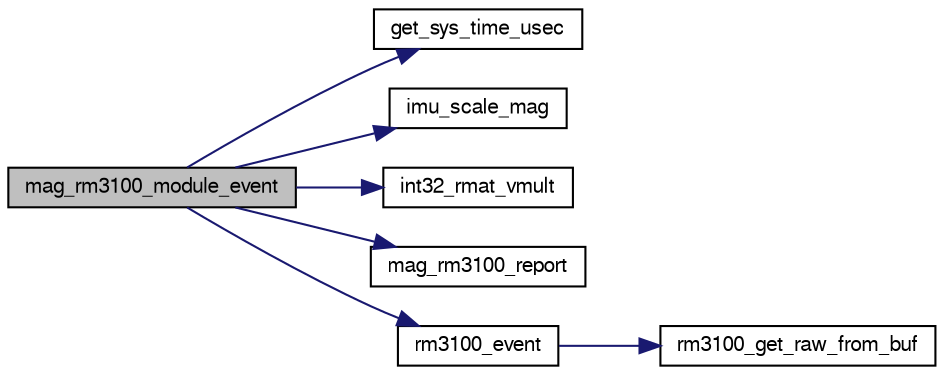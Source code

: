 digraph "mag_rm3100_module_event"
{
  edge [fontname="FreeSans",fontsize="10",labelfontname="FreeSans",labelfontsize="10"];
  node [fontname="FreeSans",fontsize="10",shape=record];
  rankdir="LR";
  Node1 [label="mag_rm3100_module_event",height=0.2,width=0.4,color="black", fillcolor="grey75", style="filled", fontcolor="black"];
  Node1 -> Node2 [color="midnightblue",fontsize="10",style="solid",fontname="FreeSans"];
  Node2 [label="get_sys_time_usec",height=0.2,width=0.4,color="black", fillcolor="white", style="filled",URL="$chibios_2mcu__periph_2sys__time__arch_8c.html#a7ddfef1f78a56c6b4c4c536b5d670bfb",tooltip="Get the time in microseconds since startup. "];
  Node1 -> Node3 [color="midnightblue",fontsize="10",style="solid",fontname="FreeSans"];
  Node3 [label="imu_scale_mag",height=0.2,width=0.4,color="black", fillcolor="white", style="filled",URL="$ahrs__gx3_8c.html#a6ca6c7f78fab9df37eb980d2b4d1b3a9"];
  Node1 -> Node4 [color="midnightblue",fontsize="10",style="solid",fontname="FreeSans"];
  Node4 [label="int32_rmat_vmult",height=0.2,width=0.4,color="black", fillcolor="white", style="filled",URL="$group__math__algebra__int.html#ga6298f55d272675b9b71dcb3fcbcf4a8a",tooltip="rotate 3D vector by rotation matrix. "];
  Node1 -> Node5 [color="midnightblue",fontsize="10",style="solid",fontname="FreeSans"];
  Node5 [label="mag_rm3100_report",height=0.2,width=0.4,color="black", fillcolor="white", style="filled",URL="$mag__rm3100_8c.html#a2fb469fbbc76158ddcf9ce39ae2cd397"];
  Node1 -> Node6 [color="midnightblue",fontsize="10",style="solid",fontname="FreeSans"];
  Node6 [label="rm3100_event",height=0.2,width=0.4,color="black", fillcolor="white", style="filled",URL="$rm3100_8c.html#af86b127e62b219ead6946fc32b80a5c1"];
  Node6 -> Node7 [color="midnightblue",fontsize="10",style="solid",fontname="FreeSans"];
  Node7 [label="rm3100_get_raw_from_buf",height=0.2,width=0.4,color="black", fillcolor="white", style="filled",URL="$rm3100_8c.html#aff30997a4bb7be66ceb3ffced60322be"];
}
